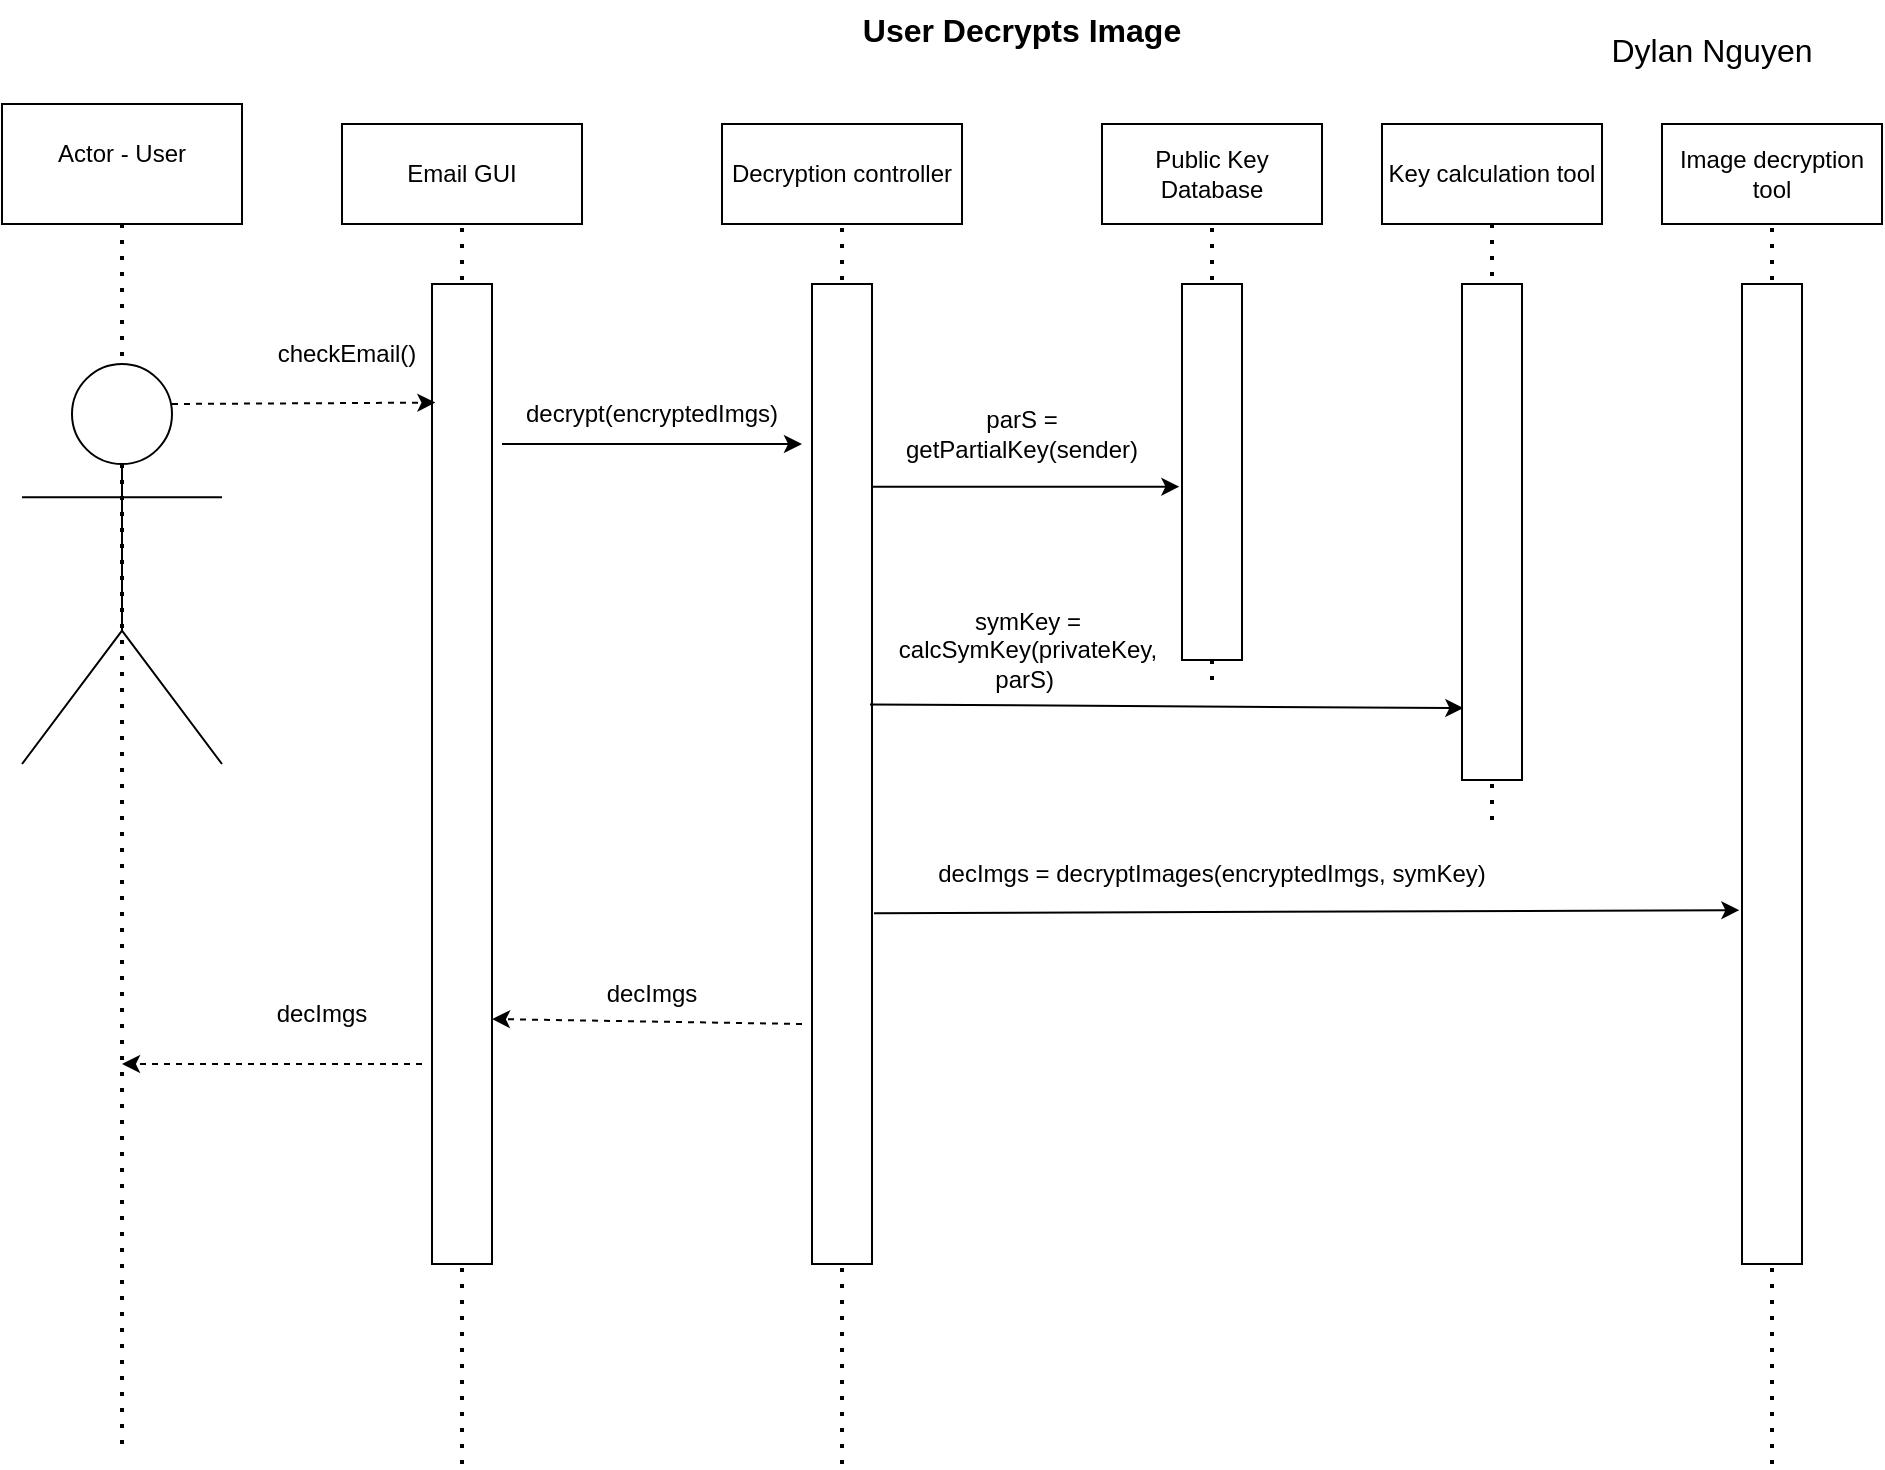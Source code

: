 <mxfile version="20.6.0" type="github">
  <diagram id="b6acdepvqn-tA0IxzFjr" name="Page-1">
    <mxGraphModel dx="954" dy="422" grid="1" gridSize="10" guides="1" tooltips="1" connect="1" arrows="1" fold="1" page="1" pageScale="1" pageWidth="850" pageHeight="1100" math="0" shadow="0">
      <root>
        <mxCell id="0" />
        <mxCell id="1" parent="0" />
        <mxCell id="66eMBhZX9WvoQs9t0sJY-48" value="" style="rounded=0;whiteSpace=wrap;html=1;" parent="1" vertex="1">
          <mxGeometry x="20" y="52" width="120" height="60" as="geometry" />
        </mxCell>
        <mxCell id="66eMBhZX9WvoQs9t0sJY-2" value="Actor - User" style="text;html=1;strokeColor=none;fillColor=none;align=center;verticalAlign=middle;whiteSpace=wrap;rounded=0;" parent="1" vertex="1">
          <mxGeometry x="35" y="62" width="90" height="30" as="geometry" />
        </mxCell>
        <mxCell id="66eMBhZX9WvoQs9t0sJY-3" value="Email GUI" style="rounded=0;whiteSpace=wrap;html=1;" parent="1" vertex="1">
          <mxGeometry x="190" y="62" width="120" height="50" as="geometry" />
        </mxCell>
        <mxCell id="66eMBhZX9WvoQs9t0sJY-4" value="Decryption controller" style="rounded=0;whiteSpace=wrap;html=1;" parent="1" vertex="1">
          <mxGeometry x="380" y="62" width="120" height="50" as="geometry" />
        </mxCell>
        <mxCell id="66eMBhZX9WvoQs9t0sJY-5" value="Public Key Database" style="rounded=0;whiteSpace=wrap;html=1;" parent="1" vertex="1">
          <mxGeometry x="570" y="62" width="110" height="50" as="geometry" />
        </mxCell>
        <mxCell id="66eMBhZX9WvoQs9t0sJY-7" value="" style="endArrow=none;dashed=1;html=1;dashPattern=1 3;strokeWidth=2;rounded=0;entryX=0.5;entryY=1;entryDx=0;entryDy=0;" parent="1" target="66eMBhZX9WvoQs9t0sJY-3" edge="1">
          <mxGeometry width="50" height="50" relative="1" as="geometry">
            <mxPoint x="250" y="732" as="sourcePoint" />
            <mxPoint x="450" y="352" as="targetPoint" />
          </mxGeometry>
        </mxCell>
        <mxCell id="66eMBhZX9WvoQs9t0sJY-6" value="" style="rounded=0;whiteSpace=wrap;html=1;" parent="1" vertex="1">
          <mxGeometry x="235" y="142" width="30" height="490" as="geometry" />
        </mxCell>
        <mxCell id="66eMBhZX9WvoQs9t0sJY-9" value="" style="endArrow=none;dashed=1;html=1;dashPattern=1 3;strokeWidth=2;rounded=0;entryX=0.5;entryY=1;entryDx=0;entryDy=0;" parent="1" edge="1">
          <mxGeometry width="50" height="50" relative="1" as="geometry">
            <mxPoint x="440" y="732" as="sourcePoint" />
            <mxPoint x="440" y="112" as="targetPoint" />
          </mxGeometry>
        </mxCell>
        <mxCell id="66eMBhZX9WvoQs9t0sJY-10" value="" style="rounded=0;whiteSpace=wrap;html=1;" parent="1" vertex="1">
          <mxGeometry x="425" y="142" width="30" height="490" as="geometry" />
        </mxCell>
        <mxCell id="66eMBhZX9WvoQs9t0sJY-11" value="" style="endArrow=none;dashed=1;html=1;dashPattern=1 3;strokeWidth=2;rounded=0;entryX=0.5;entryY=1;entryDx=0;entryDy=0;" parent="1" edge="1">
          <mxGeometry width="50" height="50" relative="1" as="geometry">
            <mxPoint x="625" y="340" as="sourcePoint" />
            <mxPoint x="625" y="112" as="targetPoint" />
          </mxGeometry>
        </mxCell>
        <mxCell id="66eMBhZX9WvoQs9t0sJY-12" value="" style="rounded=0;whiteSpace=wrap;html=1;" parent="1" vertex="1">
          <mxGeometry x="610" y="142" width="30" height="188" as="geometry" />
        </mxCell>
        <mxCell id="66eMBhZX9WvoQs9t0sJY-14" value="checkEmail()" style="text;html=1;strokeColor=none;fillColor=none;align=center;verticalAlign=middle;whiteSpace=wrap;rounded=0;" parent="1" vertex="1">
          <mxGeometry x="150" y="162" width="85" height="30" as="geometry" />
        </mxCell>
        <mxCell id="66eMBhZX9WvoQs9t0sJY-17" value="" style="html=1;labelBackgroundColor=#ffffff;startArrow=none;startFill=0;startSize=6;endArrow=classic;endFill=1;endSize=6;jettySize=auto;orthogonalLoop=1;strokeWidth=1;dashed=1;fontSize=14;rounded=0;" parent="1" edge="1">
          <mxGeometry width="60" height="60" relative="1" as="geometry">
            <mxPoint x="230" y="532" as="sourcePoint" />
            <mxPoint x="80" y="532" as="targetPoint" />
          </mxGeometry>
        </mxCell>
        <mxCell id="66eMBhZX9WvoQs9t0sJY-19" value="" style="html=1;labelBackgroundColor=#ffffff;startArrow=none;startFill=0;startSize=6;endArrow=classic;endFill=1;endSize=6;jettySize=auto;orthogonalLoop=1;strokeWidth=1;dashed=1;fontSize=14;rounded=0;exitX=0.75;exitY=0.1;exitDx=0;exitDy=0;exitPerimeter=0;entryX=0.056;entryY=0.121;entryDx=0;entryDy=0;entryPerimeter=0;" parent="1" source="66eMBhZX9WvoQs9t0sJY-1" target="66eMBhZX9WvoQs9t0sJY-6" edge="1">
          <mxGeometry width="60" height="60" relative="1" as="geometry">
            <mxPoint x="140" y="202" as="sourcePoint" />
            <mxPoint x="230" y="202" as="targetPoint" />
          </mxGeometry>
        </mxCell>
        <mxCell id="66eMBhZX9WvoQs9t0sJY-21" value="decrypt(encryptedImgs)" style="text;html=1;strokeColor=none;fillColor=none;align=center;verticalAlign=middle;whiteSpace=wrap;rounded=0;" parent="1" vertex="1">
          <mxGeometry x="280" y="192" width="130" height="30" as="geometry" />
        </mxCell>
        <mxCell id="66eMBhZX9WvoQs9t0sJY-22" value="" style="endArrow=classic;html=1;rounded=0;" parent="1" edge="1">
          <mxGeometry width="50" height="50" relative="1" as="geometry">
            <mxPoint x="270" y="222" as="sourcePoint" />
            <mxPoint x="420" y="222" as="targetPoint" />
          </mxGeometry>
        </mxCell>
        <mxCell id="66eMBhZX9WvoQs9t0sJY-23" value="" style="endArrow=classic;html=1;rounded=0;exitX=0.989;exitY=0.207;exitDx=0;exitDy=0;exitPerimeter=0;entryX=-0.044;entryY=0.539;entryDx=0;entryDy=0;entryPerimeter=0;" parent="1" source="66eMBhZX9WvoQs9t0sJY-10" target="66eMBhZX9WvoQs9t0sJY-12" edge="1">
          <mxGeometry width="50" height="50" relative="1" as="geometry">
            <mxPoint x="400" y="392" as="sourcePoint" />
            <mxPoint x="450" y="342" as="targetPoint" />
          </mxGeometry>
        </mxCell>
        <mxCell id="66eMBhZX9WvoQs9t0sJY-24" value="parS = getPartialKey(sender)" style="text;html=1;strokeColor=none;fillColor=none;align=center;verticalAlign=middle;whiteSpace=wrap;rounded=0;" parent="1" vertex="1">
          <mxGeometry x="480" y="202" width="100" height="30" as="geometry" />
        </mxCell>
        <mxCell id="66eMBhZX9WvoQs9t0sJY-29" value="" style="endArrow=none;dashed=1;html=1;dashPattern=1 3;strokeWidth=2;rounded=0;entryX=0.5;entryY=1;entryDx=0;entryDy=0;" parent="1" edge="1">
          <mxGeometry width="50" height="50" relative="1" as="geometry">
            <mxPoint x="765" y="410" as="sourcePoint" />
            <mxPoint x="765" y="112" as="targetPoint" />
          </mxGeometry>
        </mxCell>
        <mxCell id="66eMBhZX9WvoQs9t0sJY-30" value="" style="rounded=0;whiteSpace=wrap;html=1;" parent="1" vertex="1">
          <mxGeometry x="750" y="142" width="30" height="248" as="geometry" />
        </mxCell>
        <mxCell id="66eMBhZX9WvoQs9t0sJY-31" value="Key calculation tool" style="rounded=0;whiteSpace=wrap;html=1;" parent="1" vertex="1">
          <mxGeometry x="710" y="62" width="110" height="50" as="geometry" />
        </mxCell>
        <mxCell id="66eMBhZX9WvoQs9t0sJY-32" value="" style="endArrow=classic;html=1;rounded=0;entryX=-0.111;entryY=0.855;entryDx=0;entryDy=0;entryPerimeter=0;exitX=0.833;exitY=0.429;exitDx=0;exitDy=0;exitPerimeter=0;" parent="1" edge="1">
          <mxGeometry width="50" height="50" relative="1" as="geometry">
            <mxPoint x="453.99" y="352.21" as="sourcePoint" />
            <mxPoint x="750.67" y="354.04" as="targetPoint" />
          </mxGeometry>
        </mxCell>
        <mxCell id="66eMBhZX9WvoQs9t0sJY-34" value="symKey = calcSymKey(privateKey, parS)&amp;nbsp;" style="text;html=1;strokeColor=none;fillColor=none;align=center;verticalAlign=middle;whiteSpace=wrap;rounded=0;" parent="1" vertex="1">
          <mxGeometry x="473" y="310" width="120" height="30" as="geometry" />
        </mxCell>
        <mxCell id="66eMBhZX9WvoQs9t0sJY-37" value="" style="endArrow=none;dashed=1;html=1;dashPattern=1 3;strokeWidth=2;rounded=0;entryX=0.5;entryY=1;entryDx=0;entryDy=0;" parent="1" edge="1">
          <mxGeometry width="50" height="50" relative="1" as="geometry">
            <mxPoint x="905" y="732" as="sourcePoint" />
            <mxPoint x="905" y="112" as="targetPoint" />
          </mxGeometry>
        </mxCell>
        <mxCell id="66eMBhZX9WvoQs9t0sJY-38" value="" style="rounded=0;whiteSpace=wrap;html=1;" parent="1" vertex="1">
          <mxGeometry x="890" y="142" width="30" height="490" as="geometry" />
        </mxCell>
        <mxCell id="66eMBhZX9WvoQs9t0sJY-39" value="Image decryption tool" style="rounded=0;whiteSpace=wrap;html=1;" parent="1" vertex="1">
          <mxGeometry x="850" y="62" width="110" height="50" as="geometry" />
        </mxCell>
        <mxCell id="66eMBhZX9WvoQs9t0sJY-40" value="" style="endArrow=classic;html=1;rounded=0;entryX=-0.044;entryY=0.639;entryDx=0;entryDy=0;entryPerimeter=0;exitX=1.033;exitY=0.642;exitDx=0;exitDy=0;exitPerimeter=0;" parent="1" source="66eMBhZX9WvoQs9t0sJY-10" target="66eMBhZX9WvoQs9t0sJY-38" edge="1">
          <mxGeometry width="50" height="50" relative="1" as="geometry">
            <mxPoint x="460" y="454" as="sourcePoint" />
            <mxPoint x="880" y="454" as="targetPoint" />
          </mxGeometry>
        </mxCell>
        <mxCell id="66eMBhZX9WvoQs9t0sJY-42" value="decImgs = decryptImages(encryptedImgs, symKey)" style="text;html=1;strokeColor=none;fillColor=none;align=center;verticalAlign=middle;whiteSpace=wrap;rounded=0;" parent="1" vertex="1">
          <mxGeometry x="469" y="424" width="312" height="26" as="geometry" />
        </mxCell>
        <mxCell id="66eMBhZX9WvoQs9t0sJY-44" value="" style="html=1;labelBackgroundColor=#ffffff;startArrow=none;startFill=0;startSize=6;endArrow=classic;endFill=1;endSize=6;jettySize=auto;orthogonalLoop=1;strokeWidth=1;dashed=1;fontSize=14;rounded=0;entryX=1;entryY=0.75;entryDx=0;entryDy=0;" parent="1" target="66eMBhZX9WvoQs9t0sJY-6" edge="1">
          <mxGeometry width="60" height="60" relative="1" as="geometry">
            <mxPoint x="420" y="512" as="sourcePoint" />
            <mxPoint x="270" y="512" as="targetPoint" />
          </mxGeometry>
        </mxCell>
        <mxCell id="66eMBhZX9WvoQs9t0sJY-45" value="decImgs" style="text;html=1;strokeColor=none;fillColor=none;align=center;verticalAlign=middle;whiteSpace=wrap;rounded=0;" parent="1" vertex="1">
          <mxGeometry x="295" y="482" width="100" height="30" as="geometry" />
        </mxCell>
        <mxCell id="66eMBhZX9WvoQs9t0sJY-47" value="" style="endArrow=none;dashed=1;html=1;dashPattern=1 3;strokeWidth=2;rounded=0;" parent="1" edge="1">
          <mxGeometry width="50" height="50" relative="1" as="geometry">
            <mxPoint x="80" y="112" as="sourcePoint" />
            <mxPoint x="80" y="722" as="targetPoint" />
          </mxGeometry>
        </mxCell>
        <mxCell id="66eMBhZX9WvoQs9t0sJY-46" value="decImgs" style="text;html=1;strokeColor=none;fillColor=none;align=center;verticalAlign=middle;whiteSpace=wrap;rounded=0;" parent="1" vertex="1">
          <mxGeometry x="130" y="492" width="100" height="30" as="geometry" />
        </mxCell>
        <mxCell id="66eMBhZX9WvoQs9t0sJY-1" value="" style="shape=umlActor;verticalLabelPosition=bottom;verticalAlign=top;html=1;outlineConnect=0;" parent="1" vertex="1">
          <mxGeometry x="30" y="182" width="100" height="200" as="geometry" />
        </mxCell>
        <mxCell id="66eMBhZX9WvoQs9t0sJY-49" value="&lt;font style=&quot;font-size: 16px;&quot;&gt;&lt;b&gt;User Decrypts Image&lt;/b&gt;&lt;/font&gt;" style="text;html=1;strokeColor=none;fillColor=none;align=center;verticalAlign=middle;whiteSpace=wrap;rounded=0;" parent="1" vertex="1">
          <mxGeometry x="330" width="400" height="30" as="geometry" />
        </mxCell>
        <mxCell id="66eMBhZX9WvoQs9t0sJY-50" value="Dylan Nguyen" style="text;html=1;strokeColor=none;fillColor=none;align=center;verticalAlign=middle;whiteSpace=wrap;rounded=0;fontSize=16;" parent="1" vertex="1">
          <mxGeometry x="790" y="10" width="170" height="30" as="geometry" />
        </mxCell>
      </root>
    </mxGraphModel>
  </diagram>
</mxfile>
